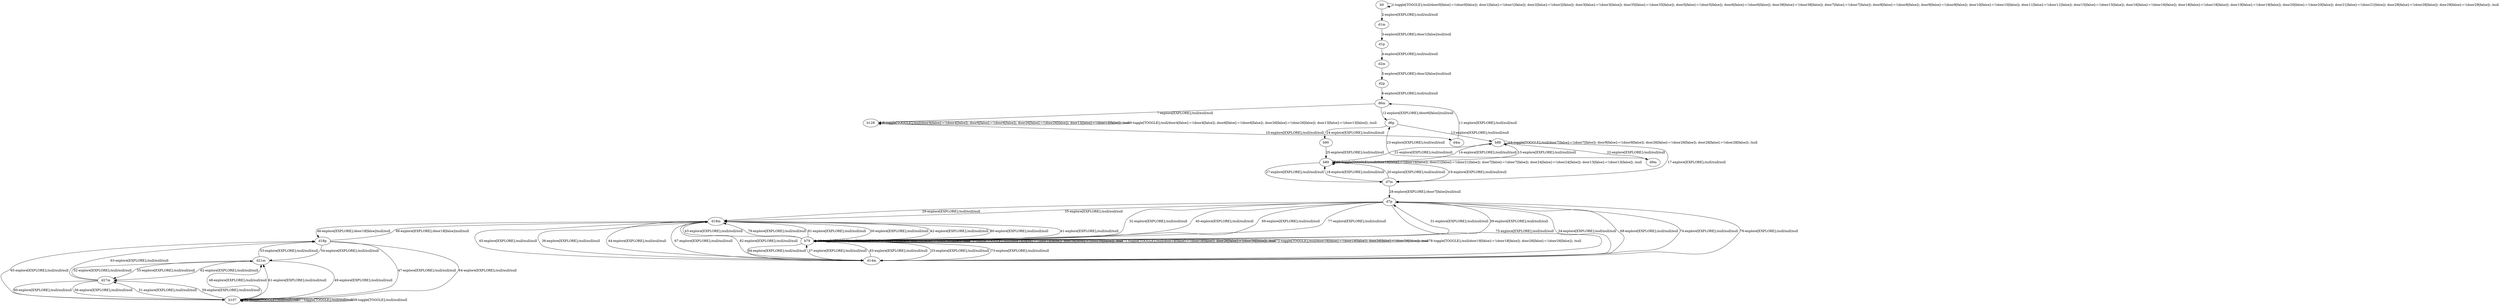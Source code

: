 # Total number of goals covered by this test: 1
# d21m --> b107

digraph g {
"b0" -> "b0" [label = "1-toggle[TOGGLE];/null/door0[false]:=!(door0[false]); door1[false]:=!(door1[false]); door2[false]:=!(door2[false]); door3[false]:=!(door3[false]); door35[false]:=!(door35[false]); door5[false]:=!(door5[false]); door6[false]:=!(door6[false]); door38[false]:=!(door38[false]); door7[false]:=!(door7[false]); door8[false]:=!(door8[false]); door9[false]:=!(door9[false]); door10[false]:=!(door10[false]); door11[false]:=!(door11[false]); door15[false]:=!(door15[false]); door16[false]:=!(door16[false]); door18[false]:=!(door18[false]); door19[false]:=!(door19[false]); door20[false]:=!(door20[false]); door21[false]:=!(door21[false]); door28[false]:=!(door28[false]); door29[false]:=!(door29[false]); /null"];
"b0" -> "d1m" [label = "2-explore[EXPLORE];/null/null/null"];
"d1m" -> "d1p" [label = "3-explore[EXPLORE];/door1[false]/null/null"];
"d1p" -> "d2m" [label = "4-explore[EXPLORE];/null/null/null"];
"d2m" -> "d2p" [label = "5-explore[EXPLORE];/door2[false]/null/null"];
"d2p" -> "d6m" [label = "6-explore[EXPLORE];/null/null/null"];
"d6m" -> "b128" [label = "7-explore[EXPLORE];/null/null/null"];
"b128" -> "b128" [label = "8-toggle[TOGGLE];/null/door4[false]:=!(door4[false]); door6[false]:=!(door6[false]); door26[false]:=!(door26[false]); door13[false]:=!(door13[false]); /null"];
"b128" -> "b128" [label = "9-toggle[TOGGLE];/null/door4[false]:=!(door4[false]); door6[false]:=!(door6[false]); door26[false]:=!(door26[false]); door13[false]:=!(door13[false]); /null"];
"b128" -> "d4m" [label = "10-explore[EXPLORE];/null/null/null"];
"d4m" -> "d6m" [label = "11-explore[EXPLORE];/null/null/null"];
"d6m" -> "d6p" [label = "12-explore[EXPLORE];/door6[false]/null/null"];
"d6p" -> "b88" [label = "13-explore[EXPLORE];/null/null/null"];
"b88" -> "b89" [label = "14-explore[EXPLORE];/null/null/null"];
"b89" -> "b88" [label = "15-explore[EXPLORE];/null/null/null"];
"b88" -> "b88" [label = "16-toggle[TOGGLE];/null/door7[false]:=!(door7[false]); door9[false]:=!(door9[false]); door26[false]:=!(door26[false]); door28[false]:=!(door28[false]); /null"];
"b88" -> "d7m" [label = "17-explore[EXPLORE];/null/null/null"];
"d7m" -> "b89" [label = "18-explore[EXPLORE];/null/null/null"];
"b89" -> "d7m" [label = "19-explore[EXPLORE];/null/null/null"];
"d7m" -> "b89" [label = "20-explore[EXPLORE];/null/null/null"];
"b89" -> "b88" [label = "21-explore[EXPLORE];/null/null/null"];
"b88" -> "d9m" [label = "22-explore[EXPLORE];/null/null/null"];
"d9m" -> "d6p" [label = "23-explore[EXPLORE];/null/null/null"];
"d6p" -> "b90" [label = "24-explore[EXPLORE];/null/null/null"];
"b90" -> "b89" [label = "25-explore[EXPLORE];/null/null/null"];
"b89" -> "b89" [label = "26-toggle[TOGGLE];/null/door18[false]:=!(door18[false]); door21[false]:=!(door21[false]); door7[false]:=!(door7[false]); door24[false]:=!(door24[false]); door13[false]:=!(door13[false]); /null"];
"b89" -> "d7m" [label = "27-explore[EXPLORE];/null/null/null"];
"d7m" -> "d7p" [label = "28-explore[EXPLORE];/door7[false]/null/null"];
"d7p" -> "d18m" [label = "29-explore[EXPLORE];/null/null/null"];
"d18m" -> "b79" [label = "30-explore[EXPLORE];/null/null/null"];
"b79" -> "d7p" [label = "31-explore[EXPLORE];/null/null/null"];
"d7p" -> "b79" [label = "32-explore[EXPLORE];/null/null/null"];
"b79" -> "d14m" [label = "33-explore[EXPLORE];/null/null/null"];
"d14m" -> "d7p" [label = "34-explore[EXPLORE];/null/null/null"];
"d7p" -> "d18m" [label = "35-explore[EXPLORE];/null/null/null"];
"d18m" -> "d14m" [label = "36-explore[EXPLORE];/null/null/null"];
"d14m" -> "b79" [label = "37-explore[EXPLORE];/null/null/null"];
"b79" -> "b79" [label = "38-toggle[TOGGLE];/null/door18[false]:=!(door18[false]); door26[false]:=!(door26[false]); /null"];
"b79" -> "d7p" [label = "39-explore[EXPLORE];/null/null/null"];
"d7p" -> "b79" [label = "40-explore[EXPLORE];/null/null/null"];
"b79" -> "d18m" [label = "41-explore[EXPLORE];/null/null/null"];
"d18m" -> "b79" [label = "42-explore[EXPLORE];/null/null/null"];
"b79" -> "d18m" [label = "43-explore[EXPLORE];/null/null/null"];
"d18m" -> "d14m" [label = "44-explore[EXPLORE];/null/null/null"];
"d14m" -> "d18m" [label = "45-explore[EXPLORE];/null/null/null"];
"d18m" -> "d18p" [label = "46-explore[EXPLORE];/door18[false]/null/null"];
"d18p" -> "b107" [label = "47-explore[EXPLORE];/null/null/null"];
"b107" -> "d21m" [label = "48-explore[EXPLORE];/null/null/null"];
"d21m" -> "b107" [label = "49-explore[EXPLORE];/null/null/null"];
"b107" -> "b107" [label = "50-toggle[TOGGLE];/null/null/null"];
"b107" -> "d27m" [label = "51-explore[EXPLORE];/null/null/null"];
"d27m" -> "d21m" [label = "52-explore[EXPLORE];/null/null/null"];
"d21m" -> "d18p" [label = "53-explore[EXPLORE];/null/null/null"];
"d18p" -> "d21m" [label = "54-explore[EXPLORE];/null/null/null"];
"d21m" -> "d27m" [label = "55-explore[EXPLORE];/null/null/null"];
"d27m" -> "b107" [label = "56-explore[EXPLORE];/null/null/null"];
"b107" -> "b107" [label = "57-toggle[TOGGLE];/null/null/null"];
"b107" -> "b107" [label = "58-toggle[TOGGLE];/null/null/null"];
"b107" -> "d27m" [label = "59-explore[EXPLORE];/null/null/null"];
"d27m" -> "b107" [label = "60-explore[EXPLORE];/null/null/null"];
"b107" -> "d21m" [label = "61-explore[EXPLORE];/null/null/null"];
"d21m" -> "d27m" [label = "62-explore[EXPLORE];/null/null/null"];
"d27m" -> "d18p" [label = "63-explore[EXPLORE];/null/null/null"];
"d18p" -> "b107" [label = "64-explore[EXPLORE];/null/null/null"];
"b107" -> "d18p" [label = "65-explore[EXPLORE];/null/null/null"];
"d18p" -> "d18m" [label = "66-explore[EXPLORE];/door18[false]/null/null"];
"d18m" -> "d14m" [label = "67-explore[EXPLORE];/null/null/null"];
"d14m" -> "d7p" [label = "68-explore[EXPLORE];/null/null/null"];
"d7p" -> "b79" [label = "69-explore[EXPLORE];/null/null/null"];
"b79" -> "b79" [label = "70-toggle[TOGGLE];/null/door18[false]:=!(door18[false]); door26[false]:=!(door26[false]); /null"];
"b79" -> "b79" [label = "71-toggle[TOGGLE];/null/door18[false]:=!(door18[false]); door26[false]:=!(door26[false]); /null"];
"b79" -> "b79" [label = "72-toggle[TOGGLE];/null/door18[false]:=!(door18[false]); door26[false]:=!(door26[false]); /null"];
"b79" -> "d14m" [label = "73-explore[EXPLORE];/null/null/null"];
"d14m" -> "d7p" [label = "74-explore[EXPLORE];/null/null/null"];
"d7p" -> "d14m" [label = "75-explore[EXPLORE];/null/null/null"];
"d14m" -> "d7p" [label = "76-explore[EXPLORE];/null/null/null"];
"d7p" -> "b79" [label = "77-explore[EXPLORE];/null/null/null"];
"b79" -> "b79" [label = "78-toggle[TOGGLE];/null/door18[false]:=!(door18[false]); door26[false]:=!(door26[false]); /null"];
"b79" -> "d18m" [label = "79-explore[EXPLORE];/null/null/null"];
"d18m" -> "b79" [label = "80-explore[EXPLORE];/null/null/null"];
"b79" -> "d18m" [label = "81-explore[EXPLORE];/null/null/null"];
"d18m" -> "d14m" [label = "82-explore[EXPLORE];/null/null/null"];
"d14m" -> "b79" [label = "83-explore[EXPLORE];/null/null/null"];
"b79" -> "d14m" [label = "84-explore[EXPLORE];/null/null/null"];
}